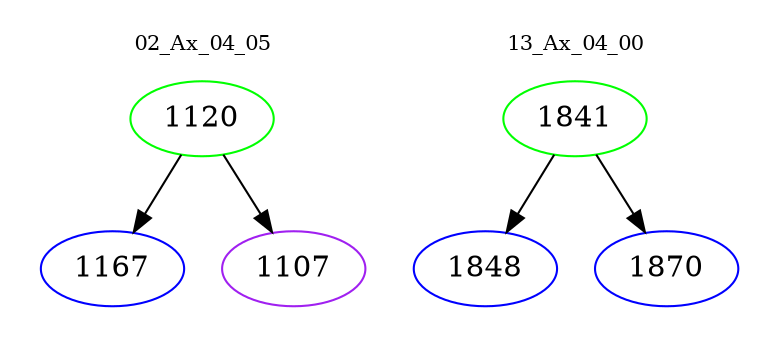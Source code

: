 digraph{
subgraph cluster_0 {
color = white
label = "02_Ax_04_05";
fontsize=10;
T0_1120 [label="1120", color="green"]
T0_1120 -> T0_1167 [color="black"]
T0_1167 [label="1167", color="blue"]
T0_1120 -> T0_1107 [color="black"]
T0_1107 [label="1107", color="purple"]
}
subgraph cluster_1 {
color = white
label = "13_Ax_04_00";
fontsize=10;
T1_1841 [label="1841", color="green"]
T1_1841 -> T1_1848 [color="black"]
T1_1848 [label="1848", color="blue"]
T1_1841 -> T1_1870 [color="black"]
T1_1870 [label="1870", color="blue"]
}
}
